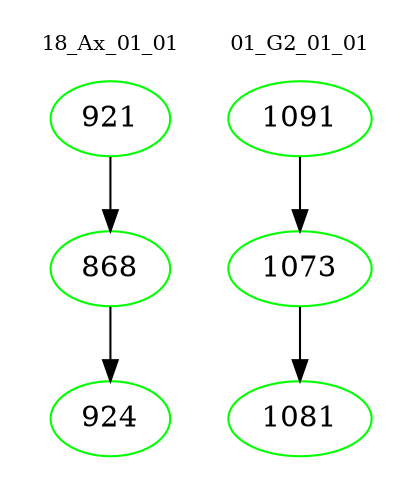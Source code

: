 digraph{
subgraph cluster_0 {
color = white
label = "18_Ax_01_01";
fontsize=10;
T0_921 [label="921", color="green"]
T0_921 -> T0_868 [color="black"]
T0_868 [label="868", color="green"]
T0_868 -> T0_924 [color="black"]
T0_924 [label="924", color="green"]
}
subgraph cluster_1 {
color = white
label = "01_G2_01_01";
fontsize=10;
T1_1091 [label="1091", color="green"]
T1_1091 -> T1_1073 [color="black"]
T1_1073 [label="1073", color="green"]
T1_1073 -> T1_1081 [color="black"]
T1_1081 [label="1081", color="green"]
}
}
